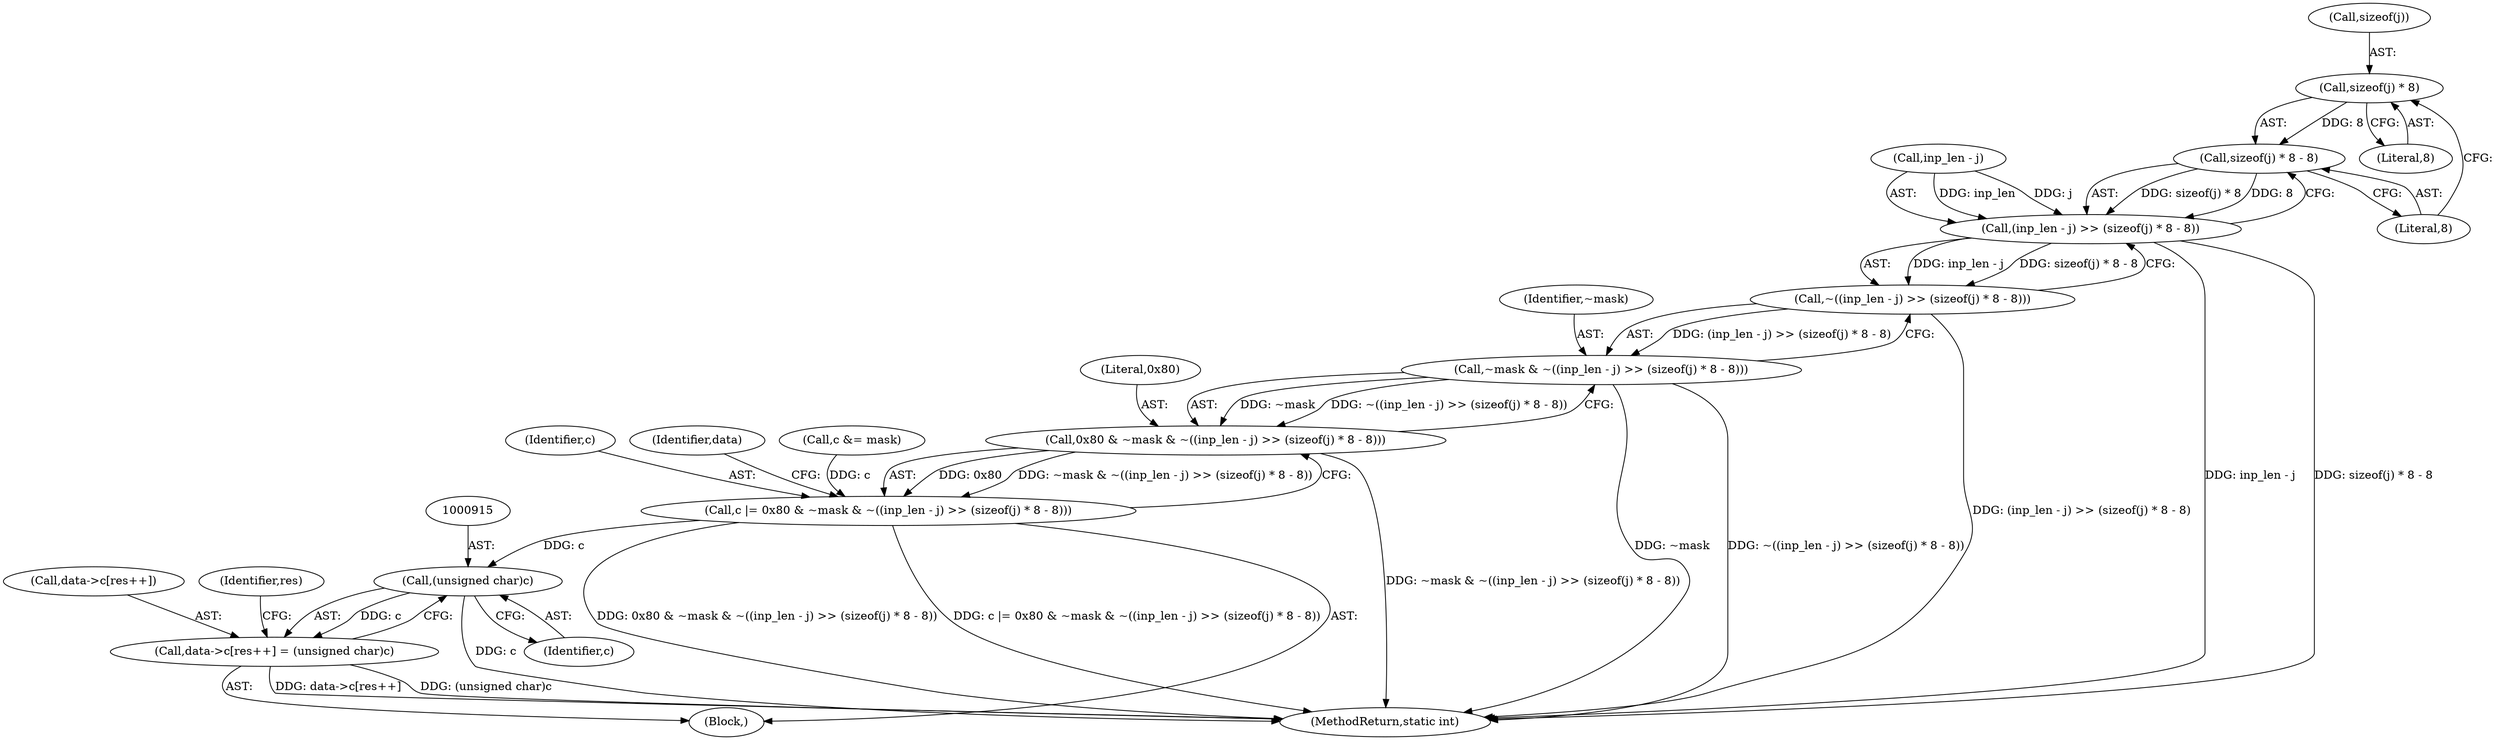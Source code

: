 digraph "0_openssl_68595c0c2886e7942a14f98c17a55a88afb6c292_0@API" {
"1000902" [label="(Call,sizeof(j) * 8)"];
"1000901" [label="(Call,sizeof(j) * 8 - 8)"];
"1000897" [label="(Call,(inp_len - j) >> (sizeof(j) * 8 - 8))"];
"1000896" [label="(Call,~((inp_len - j) >> (sizeof(j) * 8 - 8)))"];
"1000894" [label="(Call,~mask & ~((inp_len - j) >> (sizeof(j) * 8 - 8)))"];
"1000892" [label="(Call,0x80 & ~mask & ~((inp_len - j) >> (sizeof(j) * 8 - 8)))"];
"1000890" [label="(Call,c |= 0x80 & ~mask & ~((inp_len - j) >> (sizeof(j) * 8 - 8)))"];
"1000914" [label="(Call,(unsigned char)c)"];
"1000907" [label="(Call,data->c[res++] = (unsigned char)c)"];
"1000903" [label="(Call,sizeof(j))"];
"1000901" [label="(Call,sizeof(j) * 8 - 8)"];
"1000894" [label="(Call,~mask & ~((inp_len - j) >> (sizeof(j) * 8 - 8)))"];
"1000896" [label="(Call,~((inp_len - j) >> (sizeof(j) * 8 - 8)))"];
"1000890" [label="(Call,c |= 0x80 & ~mask & ~((inp_len - j) >> (sizeof(j) * 8 - 8)))"];
"1000907" [label="(Call,data->c[res++] = (unsigned char)c)"];
"1000898" [label="(Call,inp_len - j)"];
"1000891" [label="(Identifier,c)"];
"1000908" [label="(Call,data->c[res++])"];
"1000895" [label="(Identifier,~mask)"];
"1000914" [label="(Call,(unsigned char)c)"];
"1000910" [label="(Identifier,data)"];
"1000887" [label="(Call,c &= mask)"];
"1001944" [label="(MethodReturn,static int)"];
"1000897" [label="(Call,(inp_len - j) >> (sizeof(j) * 8 - 8))"];
"1000919" [label="(Identifier,res)"];
"1000868" [label="(Block,)"];
"1000906" [label="(Literal,8)"];
"1000902" [label="(Call,sizeof(j) * 8)"];
"1000892" [label="(Call,0x80 & ~mask & ~((inp_len - j) >> (sizeof(j) * 8 - 8)))"];
"1000893" [label="(Literal,0x80)"];
"1000916" [label="(Identifier,c)"];
"1000905" [label="(Literal,8)"];
"1000902" -> "1000901"  [label="AST: "];
"1000902" -> "1000905"  [label="CFG: "];
"1000903" -> "1000902"  [label="AST: "];
"1000905" -> "1000902"  [label="AST: "];
"1000906" -> "1000902"  [label="CFG: "];
"1000902" -> "1000901"  [label="DDG: 8"];
"1000901" -> "1000897"  [label="AST: "];
"1000901" -> "1000906"  [label="CFG: "];
"1000906" -> "1000901"  [label="AST: "];
"1000897" -> "1000901"  [label="CFG: "];
"1000901" -> "1000897"  [label="DDG: sizeof(j) * 8"];
"1000901" -> "1000897"  [label="DDG: 8"];
"1000897" -> "1000896"  [label="AST: "];
"1000898" -> "1000897"  [label="AST: "];
"1000896" -> "1000897"  [label="CFG: "];
"1000897" -> "1001944"  [label="DDG: inp_len - j"];
"1000897" -> "1001944"  [label="DDG: sizeof(j) * 8 - 8"];
"1000897" -> "1000896"  [label="DDG: inp_len - j"];
"1000897" -> "1000896"  [label="DDG: sizeof(j) * 8 - 8"];
"1000898" -> "1000897"  [label="DDG: inp_len"];
"1000898" -> "1000897"  [label="DDG: j"];
"1000896" -> "1000894"  [label="AST: "];
"1000894" -> "1000896"  [label="CFG: "];
"1000896" -> "1001944"  [label="DDG: (inp_len - j) >> (sizeof(j) * 8 - 8)"];
"1000896" -> "1000894"  [label="DDG: (inp_len - j) >> (sizeof(j) * 8 - 8)"];
"1000894" -> "1000892"  [label="AST: "];
"1000895" -> "1000894"  [label="AST: "];
"1000892" -> "1000894"  [label="CFG: "];
"1000894" -> "1001944"  [label="DDG: ~mask"];
"1000894" -> "1001944"  [label="DDG: ~((inp_len - j) >> (sizeof(j) * 8 - 8))"];
"1000894" -> "1000892"  [label="DDG: ~mask"];
"1000894" -> "1000892"  [label="DDG: ~((inp_len - j) >> (sizeof(j) * 8 - 8))"];
"1000892" -> "1000890"  [label="AST: "];
"1000893" -> "1000892"  [label="AST: "];
"1000890" -> "1000892"  [label="CFG: "];
"1000892" -> "1001944"  [label="DDG: ~mask & ~((inp_len - j) >> (sizeof(j) * 8 - 8))"];
"1000892" -> "1000890"  [label="DDG: 0x80"];
"1000892" -> "1000890"  [label="DDG: ~mask & ~((inp_len - j) >> (sizeof(j) * 8 - 8))"];
"1000890" -> "1000868"  [label="AST: "];
"1000891" -> "1000890"  [label="AST: "];
"1000910" -> "1000890"  [label="CFG: "];
"1000890" -> "1001944"  [label="DDG: 0x80 & ~mask & ~((inp_len - j) >> (sizeof(j) * 8 - 8))"];
"1000890" -> "1001944"  [label="DDG: c |= 0x80 & ~mask & ~((inp_len - j) >> (sizeof(j) * 8 - 8))"];
"1000887" -> "1000890"  [label="DDG: c"];
"1000890" -> "1000914"  [label="DDG: c"];
"1000914" -> "1000907"  [label="AST: "];
"1000914" -> "1000916"  [label="CFG: "];
"1000915" -> "1000914"  [label="AST: "];
"1000916" -> "1000914"  [label="AST: "];
"1000907" -> "1000914"  [label="CFG: "];
"1000914" -> "1001944"  [label="DDG: c"];
"1000914" -> "1000907"  [label="DDG: c"];
"1000907" -> "1000868"  [label="AST: "];
"1000908" -> "1000907"  [label="AST: "];
"1000919" -> "1000907"  [label="CFG: "];
"1000907" -> "1001944"  [label="DDG: data->c[res++]"];
"1000907" -> "1001944"  [label="DDG: (unsigned char)c"];
}
